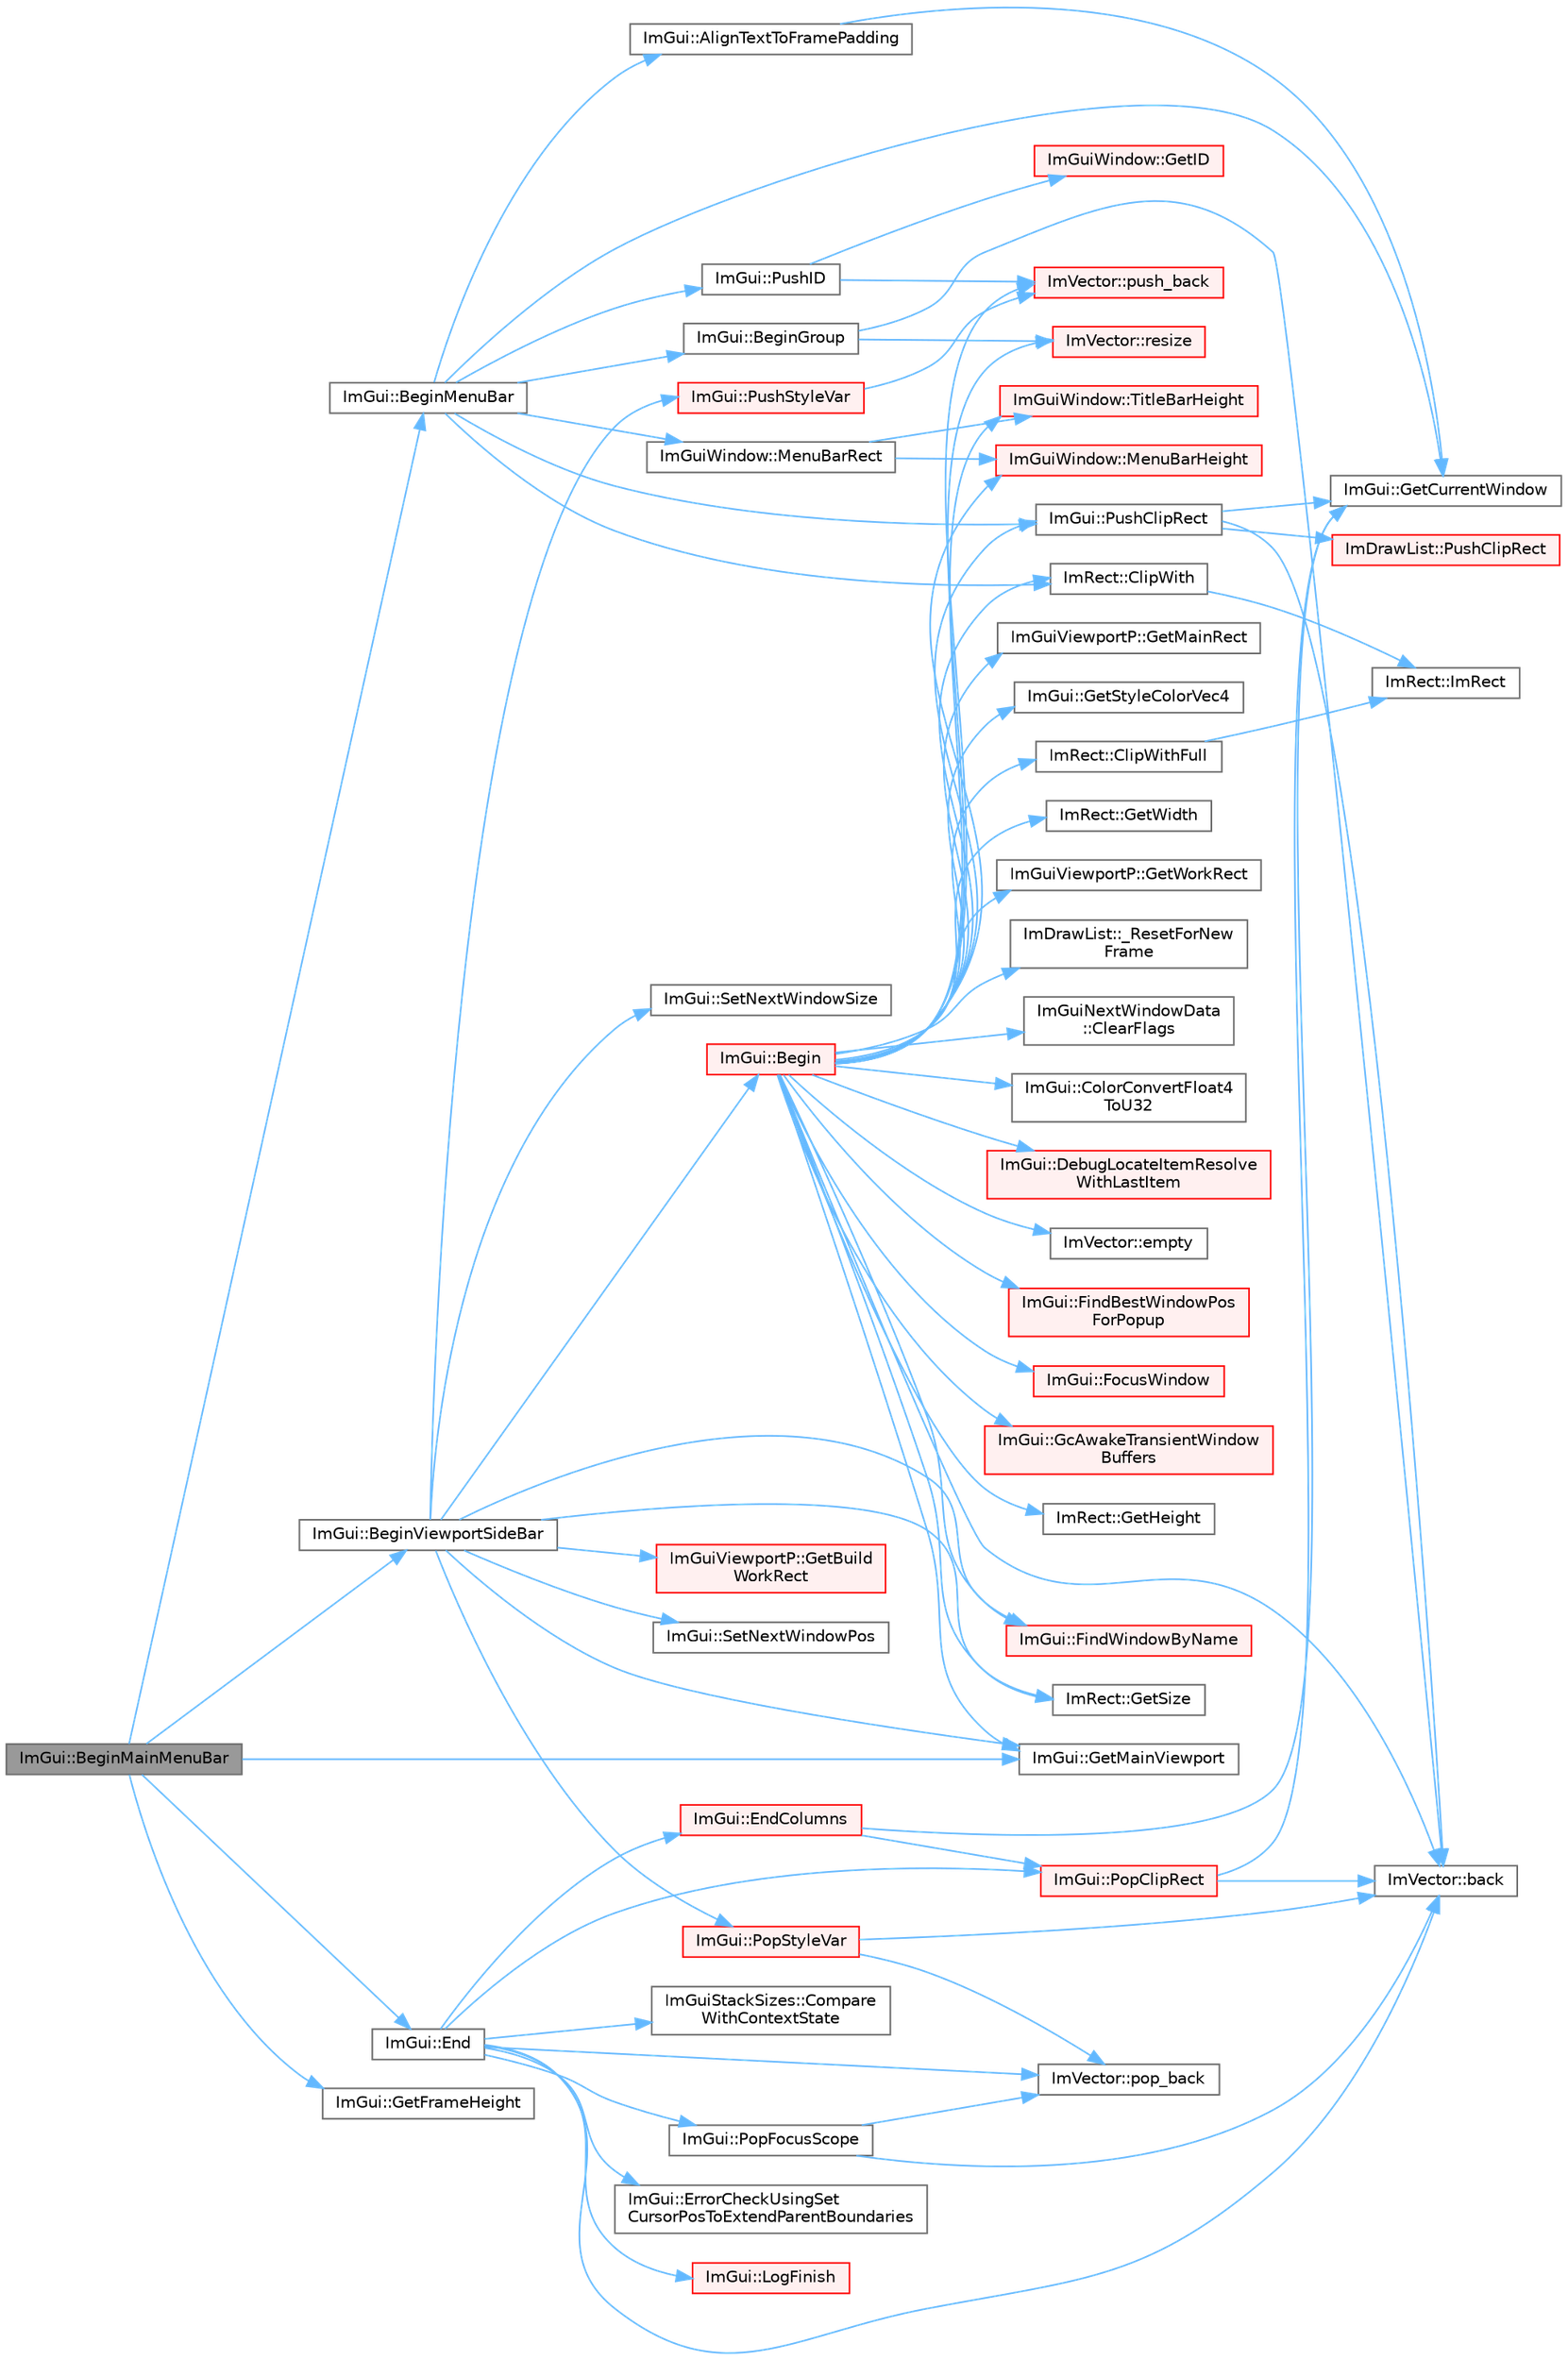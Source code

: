 digraph "ImGui::BeginMainMenuBar"
{
 // LATEX_PDF_SIZE
  bgcolor="transparent";
  edge [fontname=Helvetica,fontsize=10,labelfontname=Helvetica,labelfontsize=10];
  node [fontname=Helvetica,fontsize=10,shape=box,height=0.2,width=0.4];
  rankdir="LR";
  Node1 [id="Node000001",label="ImGui::BeginMainMenuBar",height=0.2,width=0.4,color="gray40", fillcolor="grey60", style="filled", fontcolor="black",tooltip=" "];
  Node1 -> Node2 [id="edge1_Node000001_Node000002",color="steelblue1",style="solid",tooltip=" "];
  Node2 [id="Node000002",label="ImGui::BeginMenuBar",height=0.2,width=0.4,color="grey40", fillcolor="white", style="filled",URL="$namespace_im_gui.html#a4852dff802922163fc747e2e0df5b88f",tooltip=" "];
  Node2 -> Node3 [id="edge2_Node000002_Node000003",color="steelblue1",style="solid",tooltip=" "];
  Node3 [id="Node000003",label="ImGui::AlignTextToFramePadding",height=0.2,width=0.4,color="grey40", fillcolor="white", style="filled",URL="$namespace_im_gui.html#ae14be3a3bec106de7c91aaa2a9a558a1",tooltip=" "];
  Node3 -> Node4 [id="edge3_Node000003_Node000004",color="steelblue1",style="solid",tooltip=" "];
  Node4 [id="Node000004",label="ImGui::GetCurrentWindow",height=0.2,width=0.4,color="grey40", fillcolor="white", style="filled",URL="$namespace_im_gui.html#ac452417b5004ca16a814a72cff153526",tooltip=" "];
  Node2 -> Node5 [id="edge4_Node000002_Node000005",color="steelblue1",style="solid",tooltip=" "];
  Node5 [id="Node000005",label="ImGui::BeginGroup",height=0.2,width=0.4,color="grey40", fillcolor="white", style="filled",URL="$namespace_im_gui.html#a42407e196b7ed2a8755bff28aae9805f",tooltip=" "];
  Node5 -> Node6 [id="edge5_Node000005_Node000006",color="steelblue1",style="solid",tooltip=" "];
  Node6 [id="Node000006",label="ImVector::back",height=0.2,width=0.4,color="grey40", fillcolor="white", style="filled",URL="$struct_im_vector.html#a2d80e87e81b1b01143c8d8be93e6fde1",tooltip=" "];
  Node5 -> Node7 [id="edge6_Node000005_Node000007",color="steelblue1",style="solid",tooltip=" "];
  Node7 [id="Node000007",label="ImVector::resize",height=0.2,width=0.4,color="red", fillcolor="#FFF0F0", style="filled",URL="$struct_im_vector.html#ac371dd62e56ae486b1a5038cf07eee56",tooltip=" "];
  Node2 -> Node10 [id="edge7_Node000002_Node000010",color="steelblue1",style="solid",tooltip=" "];
  Node10 [id="Node000010",label="ImRect::ClipWith",height=0.2,width=0.4,color="grey40", fillcolor="white", style="filled",URL="$struct_im_rect.html#ac02d5cf6ce0358aea9ed9df43d368f3f",tooltip=" "];
  Node10 -> Node11 [id="edge8_Node000010_Node000011",color="steelblue1",style="solid",tooltip=" "];
  Node11 [id="Node000011",label="ImRect::ImRect",height=0.2,width=0.4,color="grey40", fillcolor="white", style="filled",URL="$struct_im_rect.html#a1e9548c8a334dfd32eaf4d399aa740e9",tooltip=" "];
  Node2 -> Node4 [id="edge9_Node000002_Node000004",color="steelblue1",style="solid",tooltip=" "];
  Node2 -> Node12 [id="edge10_Node000002_Node000012",color="steelblue1",style="solid",tooltip=" "];
  Node12 [id="Node000012",label="ImGuiWindow::MenuBarRect",height=0.2,width=0.4,color="grey40", fillcolor="white", style="filled",URL="$struct_im_gui_window.html#a59df76c1445aaaf0b43456c83c1a88e5",tooltip=" "];
  Node12 -> Node13 [id="edge11_Node000012_Node000013",color="steelblue1",style="solid",tooltip=" "];
  Node13 [id="Node000013",label="ImGuiWindow::MenuBarHeight",height=0.2,width=0.4,color="red", fillcolor="#FFF0F0", style="filled",URL="$struct_im_gui_window.html#acfb8bdad2e3ea6102589813ae32d0364",tooltip=" "];
  Node12 -> Node15 [id="edge12_Node000012_Node000015",color="steelblue1",style="solid",tooltip=" "];
  Node15 [id="Node000015",label="ImGuiWindow::TitleBarHeight",height=0.2,width=0.4,color="red", fillcolor="#FFF0F0", style="filled",URL="$struct_im_gui_window.html#ad1580cc8b5bdf981c6ed2eb22ecd7dbb",tooltip=" "];
  Node2 -> Node16 [id="edge13_Node000002_Node000016",color="steelblue1",style="solid",tooltip=" "];
  Node16 [id="Node000016",label="ImGui::PushClipRect",height=0.2,width=0.4,color="grey40", fillcolor="white", style="filled",URL="$namespace_im_gui.html#a11c8bd8676e1281e15b24c9615b6904a",tooltip=" "];
  Node16 -> Node6 [id="edge14_Node000016_Node000006",color="steelblue1",style="solid",tooltip=" "];
  Node16 -> Node4 [id="edge15_Node000016_Node000004",color="steelblue1",style="solid",tooltip=" "];
  Node16 -> Node17 [id="edge16_Node000016_Node000017",color="steelblue1",style="solid",tooltip=" "];
  Node17 [id="Node000017",label="ImDrawList::PushClipRect",height=0.2,width=0.4,color="red", fillcolor="#FFF0F0", style="filled",URL="$struct_im_draw_list.html#a608a9d9a83715ba87dced8321ed64329",tooltip=" "];
  Node2 -> Node20 [id="edge17_Node000002_Node000020",color="steelblue1",style="solid",tooltip=" "];
  Node20 [id="Node000020",label="ImGui::PushID",height=0.2,width=0.4,color="grey40", fillcolor="white", style="filled",URL="$namespace_im_gui.html#a27a8533605dc5b8cabf161bf7715bbde",tooltip=" "];
  Node20 -> Node21 [id="edge18_Node000020_Node000021",color="steelblue1",style="solid",tooltip=" "];
  Node21 [id="Node000021",label="ImGuiWindow::GetID",height=0.2,width=0.4,color="red", fillcolor="#FFF0F0", style="filled",URL="$struct_im_gui_window.html#a66400a63bc0b54d7d29e08d1b1b1a42b",tooltip=" "];
  Node20 -> Node25 [id="edge19_Node000020_Node000025",color="steelblue1",style="solid",tooltip=" "];
  Node25 [id="Node000025",label="ImVector::push_back",height=0.2,width=0.4,color="red", fillcolor="#FFF0F0", style="filled",URL="$struct_im_vector.html#aab5df48e0711a48bd12f3206e08c4108",tooltip=" "];
  Node1 -> Node26 [id="edge20_Node000001_Node000026",color="steelblue1",style="solid",tooltip=" "];
  Node26 [id="Node000026",label="ImGui::BeginViewportSideBar",height=0.2,width=0.4,color="grey40", fillcolor="white", style="filled",URL="$namespace_im_gui.html#a4216382dd5ad6c17e183f9f894db2e15",tooltip=" "];
  Node26 -> Node27 [id="edge21_Node000026_Node000027",color="steelblue1",style="solid",tooltip=" "];
  Node27 [id="Node000027",label="ImGui::Begin",height=0.2,width=0.4,color="red", fillcolor="#FFF0F0", style="filled",URL="$namespace_im_gui.html#a581e58db0bc930bafa4a5d23093a2b99",tooltip=" "];
  Node27 -> Node28 [id="edge22_Node000027_Node000028",color="steelblue1",style="solid",tooltip=" "];
  Node28 [id="Node000028",label="ImDrawList::_ResetForNew\lFrame",height=0.2,width=0.4,color="grey40", fillcolor="white", style="filled",URL="$struct_im_draw_list.html#a5f78fe195b2507e5926560f591141ff3",tooltip=" "];
  Node27 -> Node6 [id="edge23_Node000027_Node000006",color="steelblue1",style="solid",tooltip=" "];
  Node27 -> Node29 [id="edge24_Node000027_Node000029",color="steelblue1",style="solid",tooltip=" "];
  Node29 [id="Node000029",label="ImGuiNextWindowData\l::ClearFlags",height=0.2,width=0.4,color="grey40", fillcolor="white", style="filled",URL="$struct_im_gui_next_window_data.html#a9543431fafe3d0627fdecc5fa839487c",tooltip=" "];
  Node27 -> Node10 [id="edge25_Node000027_Node000010",color="steelblue1",style="solid",tooltip=" "];
  Node27 -> Node30 [id="edge26_Node000027_Node000030",color="steelblue1",style="solid",tooltip=" "];
  Node30 [id="Node000030",label="ImRect::ClipWithFull",height=0.2,width=0.4,color="grey40", fillcolor="white", style="filled",URL="$struct_im_rect.html#a32a5aaca4161b5ffa3f352d293a449ff",tooltip=" "];
  Node30 -> Node11 [id="edge27_Node000030_Node000011",color="steelblue1",style="solid",tooltip=" "];
  Node27 -> Node31 [id="edge28_Node000027_Node000031",color="steelblue1",style="solid",tooltip=" "];
  Node31 [id="Node000031",label="ImGui::ColorConvertFloat4\lToU32",height=0.2,width=0.4,color="grey40", fillcolor="white", style="filled",URL="$namespace_im_gui.html#abe2691de0b1a71c774ab24cc91564a94",tooltip=" "];
  Node27 -> Node32 [id="edge29_Node000027_Node000032",color="steelblue1",style="solid",tooltip=" "];
  Node32 [id="Node000032",label="ImGui::DebugLocateItemResolve\lWithLastItem",height=0.2,width=0.4,color="red", fillcolor="#FFF0F0", style="filled",URL="$namespace_im_gui.html#ae8ab0d7dfc90af8e82db3ed9e7829219",tooltip=" "];
  Node27 -> Node46 [id="edge30_Node000027_Node000046",color="steelblue1",style="solid",tooltip=" "];
  Node46 [id="Node000046",label="ImVector::empty",height=0.2,width=0.4,color="grey40", fillcolor="white", style="filled",URL="$struct_im_vector.html#aa53e48a5272f4bad1099368769514ff1",tooltip=" "];
  Node27 -> Node47 [id="edge31_Node000027_Node000047",color="steelblue1",style="solid",tooltip=" "];
  Node47 [id="Node000047",label="ImGui::FindBestWindowPos\lForPopup",height=0.2,width=0.4,color="red", fillcolor="#FFF0F0", style="filled",URL="$namespace_im_gui.html#a310ff87cbe678e2c632bf1f5577a7fbd",tooltip=" "];
  Node27 -> Node54 [id="edge32_Node000027_Node000054",color="steelblue1",style="solid",tooltip=" "];
  Node54 [id="Node000054",label="ImGui::FindWindowByName",height=0.2,width=0.4,color="red", fillcolor="#FFF0F0", style="filled",URL="$namespace_im_gui.html#abca25f22c02e73d5eb2e9c72c4557813",tooltip=" "];
  Node27 -> Node57 [id="edge33_Node000027_Node000057",color="steelblue1",style="solid",tooltip=" "];
  Node57 [id="Node000057",label="ImGui::FocusWindow",height=0.2,width=0.4,color="red", fillcolor="#FFF0F0", style="filled",URL="$namespace_im_gui.html#a27aa6f2f3aa11778c6d023b1b223f262",tooltip=" "];
  Node27 -> Node74 [id="edge34_Node000027_Node000074",color="steelblue1",style="solid",tooltip=" "];
  Node74 [id="Node000074",label="ImGui::GcAwakeTransientWindow\lBuffers",height=0.2,width=0.4,color="red", fillcolor="#FFF0F0", style="filled",URL="$namespace_im_gui.html#ad70feca33961fb47a8074074a8da2f80",tooltip=" "];
  Node27 -> Node51 [id="edge35_Node000027_Node000051",color="steelblue1",style="solid",tooltip=" "];
  Node51 [id="Node000051",label="ImRect::GetHeight",height=0.2,width=0.4,color="grey40", fillcolor="white", style="filled",URL="$struct_im_rect.html#a748d8ae9cb26508951ec6e2f2df0625b",tooltip=" "];
  Node27 -> Node75 [id="edge36_Node000027_Node000075",color="steelblue1",style="solid",tooltip=" "];
  Node75 [id="Node000075",label="ImGuiViewportP::GetMainRect",height=0.2,width=0.4,color="grey40", fillcolor="white", style="filled",URL="$struct_im_gui_viewport_p.html#adb4c14f0b0a42bff9c1c0ab1971027f7",tooltip=" "];
  Node27 -> Node52 [id="edge37_Node000027_Node000052",color="steelblue1",style="solid",tooltip=" "];
  Node52 [id="Node000052",label="ImGui::GetMainViewport",height=0.2,width=0.4,color="grey40", fillcolor="white", style="filled",URL="$namespace_im_gui.html#a7bf620af1d66ee7d7b06701894d23e60",tooltip=" "];
  Node27 -> Node76 [id="edge38_Node000027_Node000076",color="steelblue1",style="solid",tooltip=" "];
  Node76 [id="Node000076",label="ImRect::GetSize",height=0.2,width=0.4,color="grey40", fillcolor="white", style="filled",URL="$struct_im_rect.html#ae459d9c50003058cfb34519a571aaf33",tooltip=" "];
  Node27 -> Node77 [id="edge39_Node000027_Node000077",color="steelblue1",style="solid",tooltip=" "];
  Node77 [id="Node000077",label="ImGui::GetStyleColorVec4",height=0.2,width=0.4,color="grey40", fillcolor="white", style="filled",URL="$namespace_im_gui.html#ad838e580972e2c4b3da2b0f60754b662",tooltip=" "];
  Node27 -> Node53 [id="edge40_Node000027_Node000053",color="steelblue1",style="solid",tooltip=" "];
  Node53 [id="Node000053",label="ImRect::GetWidth",height=0.2,width=0.4,color="grey40", fillcolor="white", style="filled",URL="$struct_im_rect.html#afa75cb8491f20901c96166d17dcddac4",tooltip=" "];
  Node27 -> Node78 [id="edge41_Node000027_Node000078",color="steelblue1",style="solid",tooltip=" "];
  Node78 [id="Node000078",label="ImGuiViewportP::GetWorkRect",height=0.2,width=0.4,color="grey40", fillcolor="white", style="filled",URL="$struct_im_gui_viewport_p.html#ae5c3184b73ea080f14e03ecb344b913e",tooltip=" "];
  Node27 -> Node13 [id="edge42_Node000027_Node000013",color="steelblue1",style="solid",tooltip=" "];
  Node27 -> Node25 [id="edge43_Node000027_Node000025",color="steelblue1",style="solid",tooltip=" "];
  Node27 -> Node16 [id="edge44_Node000027_Node000016",color="steelblue1",style="solid",tooltip=" "];
  Node27 -> Node7 [id="edge45_Node000027_Node000007",color="steelblue1",style="solid",tooltip=" "];
  Node27 -> Node15 [id="edge46_Node000027_Node000015",color="steelblue1",style="solid",tooltip=" "];
  Node26 -> Node54 [id="edge47_Node000026_Node000054",color="steelblue1",style="solid",tooltip=" "];
  Node26 -> Node102 [id="edge48_Node000026_Node000102",color="steelblue1",style="solid",tooltip=" "];
  Node102 [id="Node000102",label="ImGuiViewportP::GetBuild\lWorkRect",height=0.2,width=0.4,color="red", fillcolor="#FFF0F0", style="filled",URL="$struct_im_gui_viewport_p.html#a86bd0e71fac71355b11d49d2ba182009",tooltip=" "];
  Node26 -> Node52 [id="edge49_Node000026_Node000052",color="steelblue1",style="solid",tooltip=" "];
  Node26 -> Node76 [id="edge50_Node000026_Node000076",color="steelblue1",style="solid",tooltip=" "];
  Node26 -> Node105 [id="edge51_Node000026_Node000105",color="steelblue1",style="solid",tooltip=" "];
  Node105 [id="Node000105",label="ImGui::PopStyleVar",height=0.2,width=0.4,color="red", fillcolor="#FFF0F0", style="filled",URL="$namespace_im_gui.html#a14116e57d81e326adef2a702e65781d4",tooltip=" "];
  Node105 -> Node6 [id="edge52_Node000105_Node000006",color="steelblue1",style="solid",tooltip=" "];
  Node105 -> Node108 [id="edge53_Node000105_Node000108",color="steelblue1",style="solid",tooltip=" "];
  Node108 [id="Node000108",label="ImVector::pop_back",height=0.2,width=0.4,color="grey40", fillcolor="white", style="filled",URL="$struct_im_vector.html#a3db7ce62d3c429effdb893fbf7148c1c",tooltip=" "];
  Node26 -> Node109 [id="edge54_Node000026_Node000109",color="steelblue1",style="solid",tooltip=" "];
  Node109 [id="Node000109",label="ImGui::PushStyleVar",height=0.2,width=0.4,color="red", fillcolor="#FFF0F0", style="filled",URL="$namespace_im_gui.html#aab3f43009094462cf2a5eb554785949b",tooltip=" "];
  Node109 -> Node25 [id="edge55_Node000109_Node000025",color="steelblue1",style="solid",tooltip=" "];
  Node26 -> Node110 [id="edge56_Node000026_Node000110",color="steelblue1",style="solid",tooltip=" "];
  Node110 [id="Node000110",label="ImGui::SetNextWindowPos",height=0.2,width=0.4,color="grey40", fillcolor="white", style="filled",URL="$namespace_im_gui.html#afbccd31113430670b5ab2bf0d6f509bf",tooltip=" "];
  Node26 -> Node111 [id="edge57_Node000026_Node000111",color="steelblue1",style="solid",tooltip=" "];
  Node111 [id="Node000111",label="ImGui::SetNextWindowSize",height=0.2,width=0.4,color="grey40", fillcolor="white", style="filled",URL="$namespace_im_gui.html#ab33717bb71ef5e393ae18656fc6b229d",tooltip=" "];
  Node1 -> Node112 [id="edge58_Node000001_Node000112",color="steelblue1",style="solid",tooltip=" "];
  Node112 [id="Node000112",label="ImGui::End",height=0.2,width=0.4,color="grey40", fillcolor="white", style="filled",URL="$namespace_im_gui.html#a5479d93794a004c67ceb6d13f37c8254",tooltip=" "];
  Node112 -> Node6 [id="edge59_Node000112_Node000006",color="steelblue1",style="solid",tooltip=" "];
  Node112 -> Node113 [id="edge60_Node000112_Node000113",color="steelblue1",style="solid",tooltip=" "];
  Node113 [id="Node000113",label="ImGuiStackSizes::Compare\lWithContextState",height=0.2,width=0.4,color="grey40", fillcolor="white", style="filled",URL="$struct_im_gui_stack_sizes.html#a800d27777904276582b3a6d8c2cab961",tooltip=" "];
  Node112 -> Node114 [id="edge61_Node000112_Node000114",color="steelblue1",style="solid",tooltip=" "];
  Node114 [id="Node000114",label="ImGui::EndColumns",height=0.2,width=0.4,color="red", fillcolor="#FFF0F0", style="filled",URL="$namespace_im_gui.html#af93bed3bce5475fe4d525d744f16aa20",tooltip=" "];
  Node114 -> Node4 [id="edge62_Node000114_Node000004",color="steelblue1",style="solid",tooltip=" "];
  Node114 -> Node133 [id="edge63_Node000114_Node000133",color="steelblue1",style="solid",tooltip=" "];
  Node133 [id="Node000133",label="ImGui::PopClipRect",height=0.2,width=0.4,color="red", fillcolor="#FFF0F0", style="filled",URL="$namespace_im_gui.html#aef1c8a6e5a3c70cb10d03d2a2a66dfd8",tooltip=" "];
  Node133 -> Node6 [id="edge64_Node000133_Node000006",color="steelblue1",style="solid",tooltip=" "];
  Node133 -> Node4 [id="edge65_Node000133_Node000004",color="steelblue1",style="solid",tooltip=" "];
  Node112 -> Node138 [id="edge66_Node000112_Node000138",color="steelblue1",style="solid",tooltip=" "];
  Node138 [id="Node000138",label="ImGui::ErrorCheckUsingSet\lCursorPosToExtendParentBoundaries",height=0.2,width=0.4,color="grey40", fillcolor="white", style="filled",URL="$namespace_im_gui.html#ad5832500c14abd9e76e376b82701385b",tooltip=" "];
  Node112 -> Node139 [id="edge67_Node000112_Node000139",color="steelblue1",style="solid",tooltip=" "];
  Node139 [id="Node000139",label="ImGui::LogFinish",height=0.2,width=0.4,color="red", fillcolor="#FFF0F0", style="filled",URL="$namespace_im_gui.html#a2ebcd048d1ca025fb972e1c2e920e3f3",tooltip=" "];
  Node112 -> Node108 [id="edge68_Node000112_Node000108",color="steelblue1",style="solid",tooltip=" "];
  Node112 -> Node133 [id="edge69_Node000112_Node000133",color="steelblue1",style="solid",tooltip=" "];
  Node112 -> Node147 [id="edge70_Node000112_Node000147",color="steelblue1",style="solid",tooltip=" "];
  Node147 [id="Node000147",label="ImGui::PopFocusScope",height=0.2,width=0.4,color="grey40", fillcolor="white", style="filled",URL="$namespace_im_gui.html#a660bc1ff7f6d971fc4b4236e87409b38",tooltip=" "];
  Node147 -> Node6 [id="edge71_Node000147_Node000006",color="steelblue1",style="solid",tooltip=" "];
  Node147 -> Node108 [id="edge72_Node000147_Node000108",color="steelblue1",style="solid",tooltip=" "];
  Node1 -> Node148 [id="edge73_Node000001_Node000148",color="steelblue1",style="solid",tooltip=" "];
  Node148 [id="Node000148",label="ImGui::GetFrameHeight",height=0.2,width=0.4,color="grey40", fillcolor="white", style="filled",URL="$namespace_im_gui.html#ae560f17cf3262017cee888d1eb77f294",tooltip=" "];
  Node1 -> Node52 [id="edge74_Node000001_Node000052",color="steelblue1",style="solid",tooltip=" "];
}
